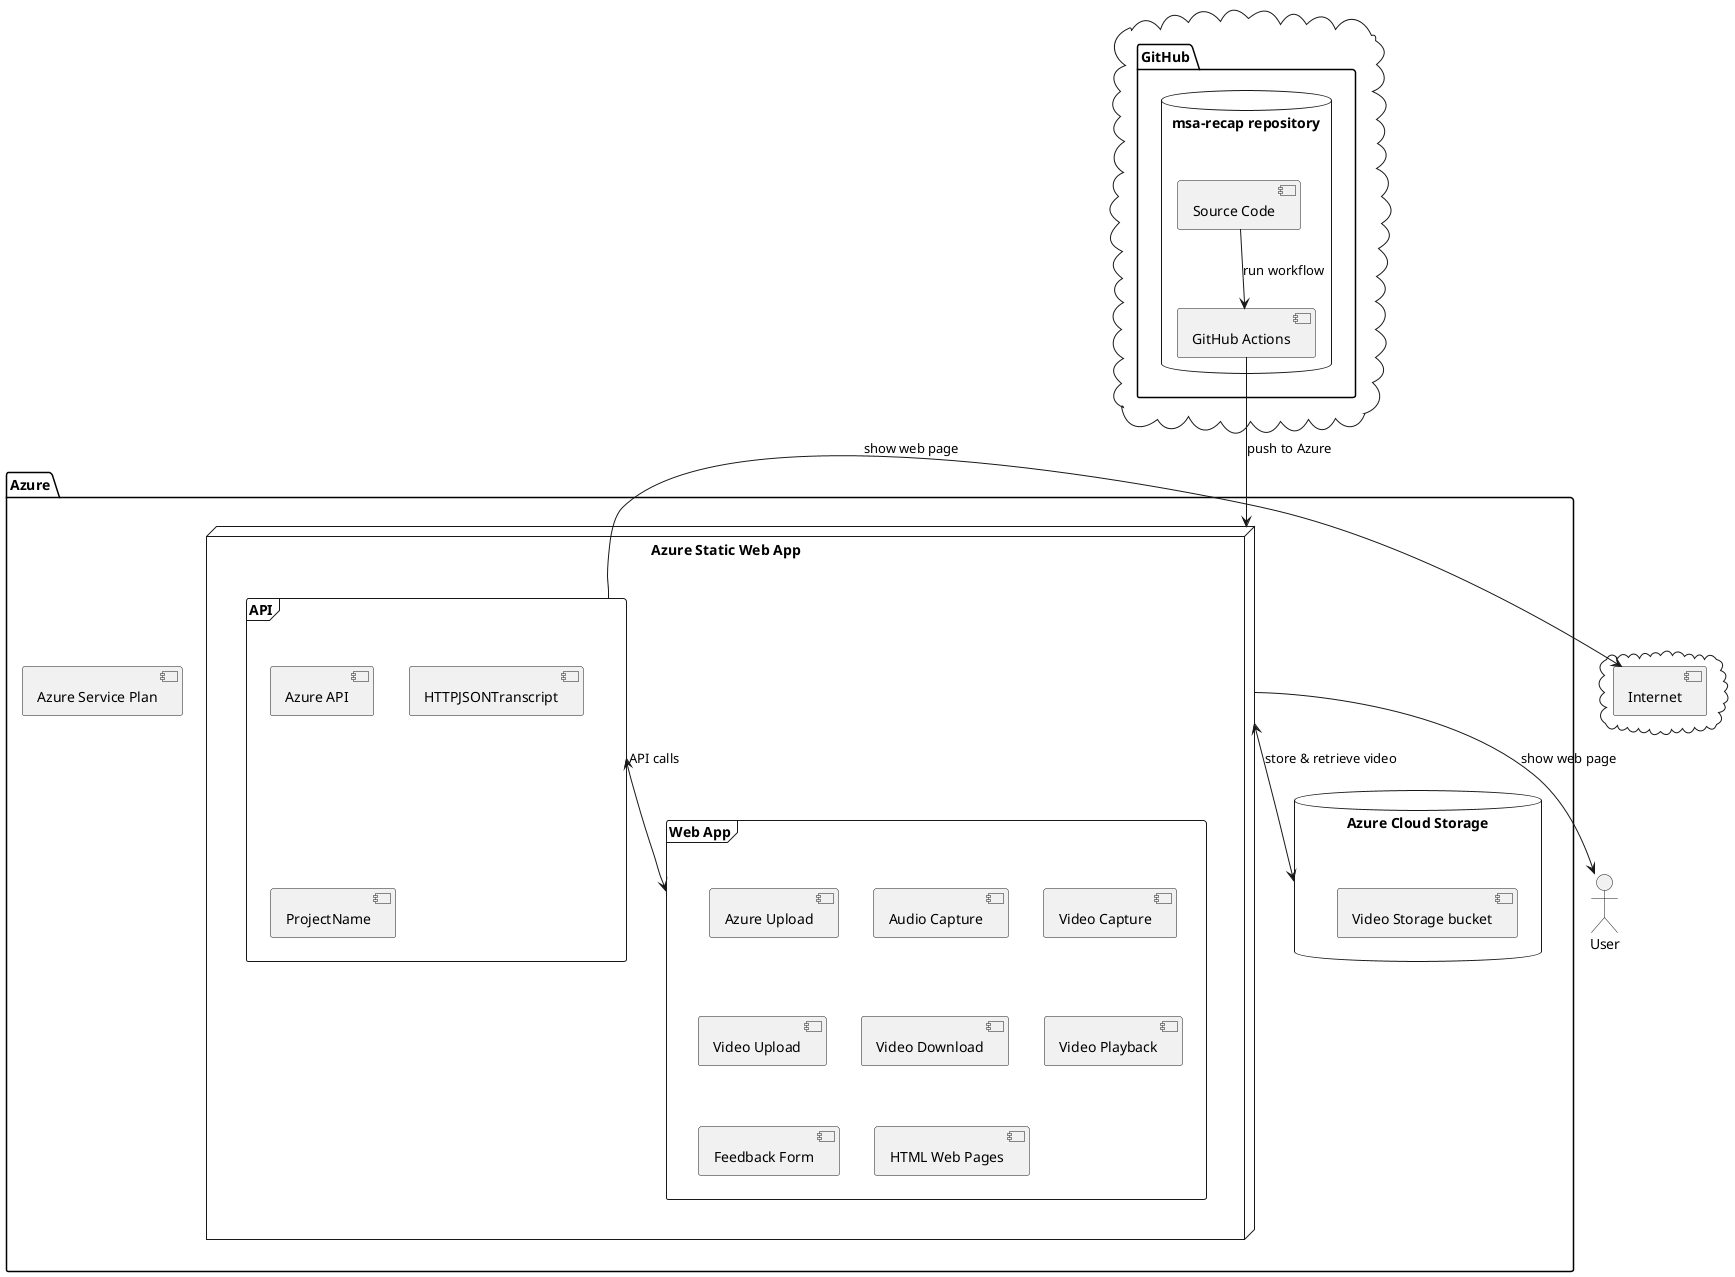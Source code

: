@startuml
cloud {
    package "GitHub" as github{
        database "msa-recap repository"  {
            [Source Code] as SC
            [GitHub Actions] as GA
        }
    }
}

cloud {
    [Internet] as internet
}

package "Azure" {
    
    database "Azure Cloud Storage" as cs {
        [Video Storage bucket]
    }

    node "Azure Static Web App" as FA {
        frame "Web App" as WA {
            [Azure Upload] as AU
            [Audio Capture] as AC
            [Video Capture] as VC
            [Video Upload] as VU
            [Video Download] as VD
            [Video Playback] as VP
            [Feedback Form] as FF
            [HTML Web Pages] as HTML

        }

        frame "API" {
            [Azure API]
            [HTTPJSONTranscript]
            [ProjectName]
        }

    }

    [Azure Service Plan]

}

actor User as user

SC --> GA : run workflow
GA --> FA : push to Azure
FA --> user : show web page
FA <--> cs : store & retrieve video
API -r-> internet : show web page
API <--> WA : API calls

@enduml
